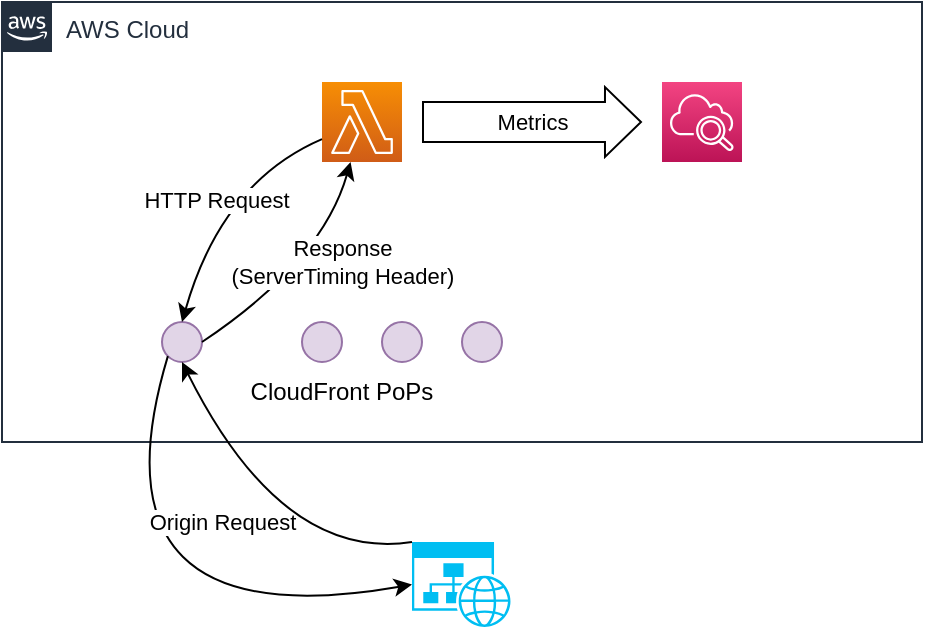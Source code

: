 <mxfile version="18.0.1" type="device"><diagram id="X5UIsFba52XymDOaNE76" name="第 1 页"><mxGraphModel dx="899" dy="672" grid="1" gridSize="10" guides="1" tooltips="1" connect="1" arrows="1" fold="1" page="1" pageScale="1" pageWidth="850" pageHeight="1100" math="0" shadow="0"><root><mxCell id="0"/><mxCell id="1" parent="0"/><mxCell id="jqpxaCJAPhDkwHLWvyQT-1" value="AWS Cloud" style="points=[[0,0],[0.25,0],[0.5,0],[0.75,0],[1,0],[1,0.25],[1,0.5],[1,0.75],[1,1],[0.75,1],[0.5,1],[0.25,1],[0,1],[0,0.75],[0,0.5],[0,0.25]];outlineConnect=0;gradientColor=none;html=1;whiteSpace=wrap;fontSize=12;fontStyle=0;container=1;pointerEvents=0;collapsible=0;recursiveResize=0;shape=mxgraph.aws4.group;grIcon=mxgraph.aws4.group_aws_cloud_alt;strokeColor=#232F3E;fillColor=none;verticalAlign=top;align=left;spacingLeft=30;fontColor=#232F3E;dashed=0;" vertex="1" parent="1"><mxGeometry x="200" y="200" width="460" height="220" as="geometry"/></mxCell><mxCell id="jqpxaCJAPhDkwHLWvyQT-2" value="" style="sketch=0;points=[[0,0,0],[0.25,0,0],[0.5,0,0],[0.75,0,0],[1,0,0],[0,1,0],[0.25,1,0],[0.5,1,0],[0.75,1,0],[1,1,0],[0,0.25,0],[0,0.5,0],[0,0.75,0],[1,0.25,0],[1,0.5,0],[1,0.75,0]];outlineConnect=0;fontColor=#232F3E;gradientColor=#F78E04;gradientDirection=north;fillColor=#D05C17;strokeColor=#ffffff;dashed=0;verticalLabelPosition=bottom;verticalAlign=top;align=center;html=1;fontSize=12;fontStyle=0;aspect=fixed;shape=mxgraph.aws4.resourceIcon;resIcon=mxgraph.aws4.lambda;" vertex="1" parent="jqpxaCJAPhDkwHLWvyQT-1"><mxGeometry x="160" y="40" width="40" height="40" as="geometry"/></mxCell><mxCell id="jqpxaCJAPhDkwHLWvyQT-3" value="" style="sketch=0;points=[[0,0,0],[0.25,0,0],[0.5,0,0],[0.75,0,0],[1,0,0],[0,1,0],[0.25,1,0],[0.5,1,0],[0.75,1,0],[1,1,0],[0,0.25,0],[0,0.5,0],[0,0.75,0],[1,0.25,0],[1,0.5,0],[1,0.75,0]];points=[[0,0,0],[0.25,0,0],[0.5,0,0],[0.75,0,0],[1,0,0],[0,1,0],[0.25,1,0],[0.5,1,0],[0.75,1,0],[1,1,0],[0,0.25,0],[0,0.5,0],[0,0.75,0],[1,0.25,0],[1,0.5,0],[1,0.75,0]];outlineConnect=0;fontColor=#232F3E;gradientColor=#F34482;gradientDirection=north;fillColor=#BC1356;strokeColor=#ffffff;dashed=0;verticalLabelPosition=bottom;verticalAlign=top;align=center;html=1;fontSize=12;fontStyle=0;aspect=fixed;shape=mxgraph.aws4.resourceIcon;resIcon=mxgraph.aws4.cloudwatch_2;" vertex="1" parent="jqpxaCJAPhDkwHLWvyQT-1"><mxGeometry x="330" y="40" width="40" height="40" as="geometry"/></mxCell><mxCell id="jqpxaCJAPhDkwHLWvyQT-4" value="" style="ellipse;whiteSpace=wrap;html=1;aspect=fixed;fillColor=#e1d5e7;strokeColor=#9673a6;" vertex="1" parent="jqpxaCJAPhDkwHLWvyQT-1"><mxGeometry x="80" y="160" width="20" height="20" as="geometry"/></mxCell><mxCell id="jqpxaCJAPhDkwHLWvyQT-5" value="" style="ellipse;whiteSpace=wrap;html=1;aspect=fixed;fillColor=#e1d5e7;strokeColor=#9673a6;" vertex="1" parent="jqpxaCJAPhDkwHLWvyQT-1"><mxGeometry x="150" y="160" width="20" height="20" as="geometry"/></mxCell><mxCell id="jqpxaCJAPhDkwHLWvyQT-6" value="" style="ellipse;whiteSpace=wrap;html=1;aspect=fixed;fillColor=#e1d5e7;strokeColor=#9673a6;" vertex="1" parent="jqpxaCJAPhDkwHLWvyQT-1"><mxGeometry x="190" y="160" width="20" height="20" as="geometry"/></mxCell><mxCell id="jqpxaCJAPhDkwHLWvyQT-7" value="" style="ellipse;whiteSpace=wrap;html=1;aspect=fixed;fillColor=#e1d5e7;strokeColor=#9673a6;" vertex="1" parent="jqpxaCJAPhDkwHLWvyQT-1"><mxGeometry x="230" y="160" width="20" height="20" as="geometry"/></mxCell><mxCell id="jqpxaCJAPhDkwHLWvyQT-9" value="HTTP Request" style="curved=1;endArrow=classic;html=1;rounded=0;entryX=0.5;entryY=0;entryDx=0;entryDy=0;" edge="1" parent="jqpxaCJAPhDkwHLWvyQT-1" source="jqpxaCJAPhDkwHLWvyQT-2" target="jqpxaCJAPhDkwHLWvyQT-4"><mxGeometry width="50" height="50" relative="1" as="geometry"><mxPoint x="100" y="170" as="sourcePoint"/><mxPoint x="150" y="120" as="targetPoint"/><Array as="points"><mxPoint x="110" y="90"/></Array></mxGeometry></mxCell><mxCell id="jqpxaCJAPhDkwHLWvyQT-10" value="Response&lt;br&gt;(ServerTiming Header)" style="curved=1;endArrow=classic;html=1;rounded=0;exitX=1;exitY=0.5;exitDx=0;exitDy=0;" edge="1" parent="jqpxaCJAPhDkwHLWvyQT-1" source="jqpxaCJAPhDkwHLWvyQT-4" target="jqpxaCJAPhDkwHLWvyQT-2"><mxGeometry x="0.206" y="-10" width="50" height="50" relative="1" as="geometry"><mxPoint x="170" y="78.571" as="sourcePoint"/><mxPoint x="120" y="180" as="targetPoint"/><Array as="points"><mxPoint x="160" y="130"/></Array><mxPoint as="offset"/></mxGeometry></mxCell><mxCell id="jqpxaCJAPhDkwHLWvyQT-12" value="Metrics" style="shape=flexArrow;endArrow=classic;html=1;rounded=0;endWidth=14;endSize=5.67;width=20;" edge="1" parent="jqpxaCJAPhDkwHLWvyQT-1"><mxGeometry width="50" height="50" relative="1" as="geometry"><mxPoint x="210" y="60" as="sourcePoint"/><mxPoint x="320" y="60" as="targetPoint"/></mxGeometry></mxCell><mxCell id="jqpxaCJAPhDkwHLWvyQT-13" value="CloudFront PoPs" style="text;html=1;strokeColor=none;fillColor=none;align=center;verticalAlign=middle;whiteSpace=wrap;rounded=0;" vertex="1" parent="jqpxaCJAPhDkwHLWvyQT-1"><mxGeometry x="120" y="180" width="100" height="30" as="geometry"/></mxCell><mxCell id="jqpxaCJAPhDkwHLWvyQT-14" value="" style="verticalLabelPosition=bottom;html=1;verticalAlign=top;align=center;strokeColor=none;fillColor=#00BEF2;shape=mxgraph.azure.website_generic;pointerEvents=1;" vertex="1" parent="1"><mxGeometry x="405" y="470" width="50" height="42.5" as="geometry"/></mxCell><mxCell id="jqpxaCJAPhDkwHLWvyQT-15" value="Origin Request" style="curved=1;endArrow=classic;html=1;rounded=0;entryX=0;entryY=0.5;entryDx=0;entryDy=0;exitX=0;exitY=1;exitDx=0;exitDy=0;entryPerimeter=0;" edge="1" parent="1" source="jqpxaCJAPhDkwHLWvyQT-4" target="jqpxaCJAPhDkwHLWvyQT-14"><mxGeometry x="0.443" y="47" width="50" height="50" relative="1" as="geometry"><mxPoint x="370" y="278.571" as="sourcePoint"/><mxPoint x="300" y="370" as="targetPoint"/><Array as="points"><mxPoint x="240" y="520"/></Array><mxPoint as="offset"/></mxGeometry></mxCell><mxCell id="jqpxaCJAPhDkwHLWvyQT-16" value="" style="curved=1;endArrow=classic;html=1;rounded=0;exitX=0;exitY=0;exitDx=0;exitDy=0;exitPerimeter=0;entryX=0.5;entryY=1;entryDx=0;entryDy=0;" edge="1" parent="1" source="jqpxaCJAPhDkwHLWvyQT-14" target="jqpxaCJAPhDkwHLWvyQT-4"><mxGeometry x="0.206" y="-10" width="50" height="50" relative="1" as="geometry"><mxPoint x="310" y="380" as="sourcePoint"/><mxPoint x="384.286" y="290" as="targetPoint"/><Array as="points"><mxPoint x="340" y="480"/></Array><mxPoint as="offset"/></mxGeometry></mxCell></root></mxGraphModel></diagram></mxfile>